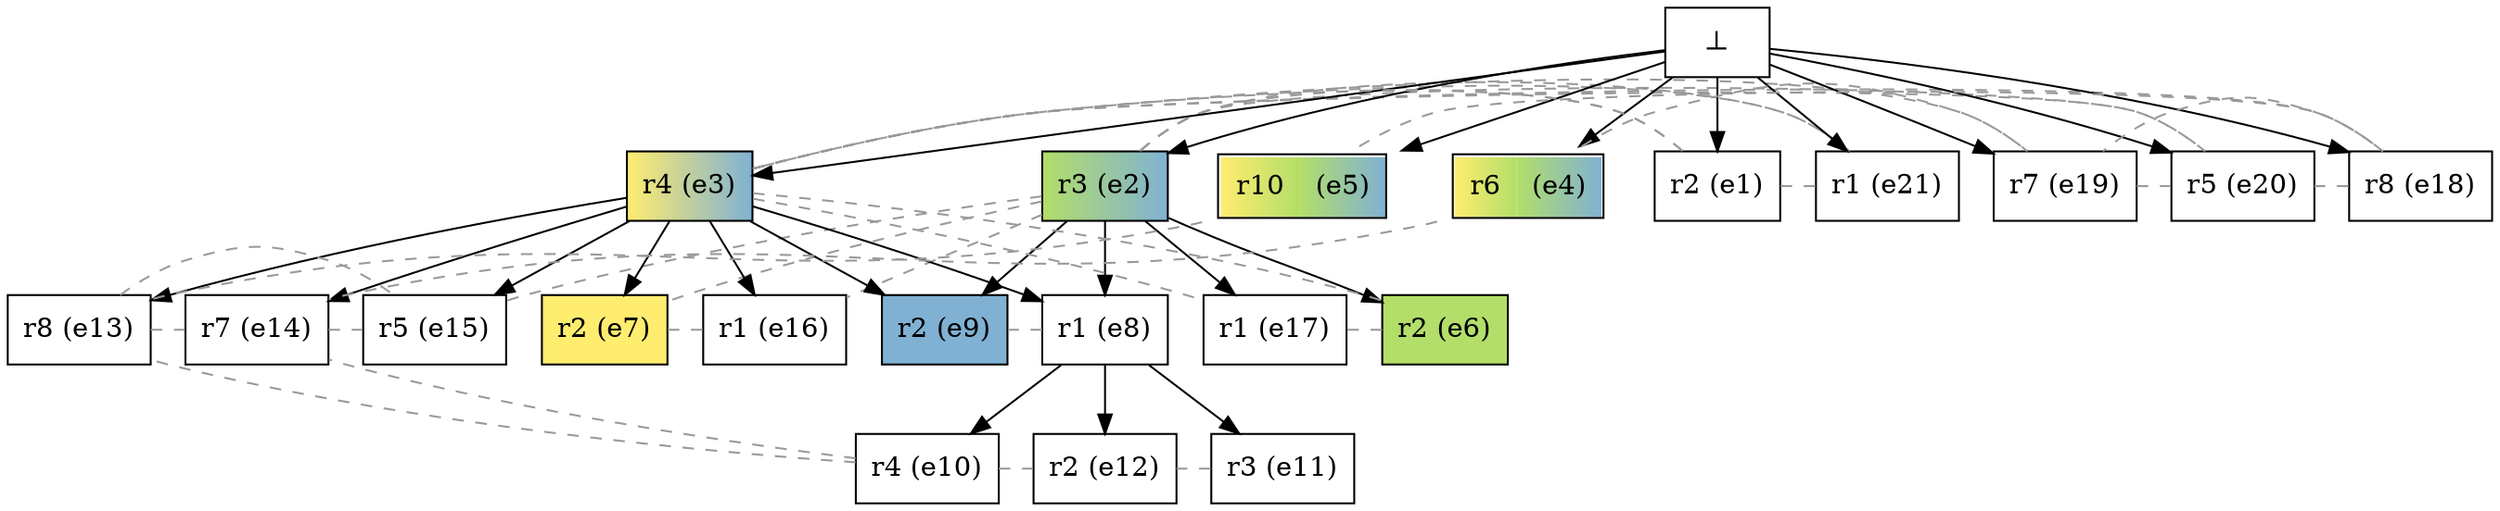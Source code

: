 digraph test {
  e2 -> e6;
  e3 -> e7;
  e2 -> e8;
  e3 -> e8;
  e2 -> e9;
  e3 -> e9;
  e8 -> e10;
  e8 -> e11;
  e8 -> e12;
  e3 -> e13;
  e3 -> e14;
  e3 -> e15;
  e3 -> e16;
  e2 -> e17;
  e0 -> e1;
  e0 -> e2;
  e0 -> e3;
  e0 -> e4;
  e0 -> e5;
  e0 -> e18;
  e0 -> e19;
  e0 -> e20;
  e0 -> e21;

//conflicts
  e1 -> e2 [arrowhead=none color=gray60 style=dashed constraint=false];
  e1 -> e3 [arrowhead=none color=gray60 style=dashed constraint=false];
  e1 -> e21 [arrowhead=none color=gray60 style=dashed constraint=false];
  e2 -> e7 [arrowhead=none color=gray60 style=dashed constraint=false];
  e2 -> e15 [arrowhead=none color=gray60 style=dashed constraint=false];
  e2 -> e16 [arrowhead=none color=gray60 style=dashed constraint=false];
  e2 -> e20 [arrowhead=none color=gray60 style=dashed constraint=false];
  e2 -> e21 [arrowhead=none color=gray60 style=dashed constraint=false];
  e3 -> e6 [arrowhead=none color=gray60 style=dashed constraint=false];
  e3 -> e17 [arrowhead=none color=gray60 style=dashed constraint=false];
  e3 -> e18 [arrowhead=none color=gray60 style=dashed constraint=false];
  e3 -> e19 [arrowhead=none color=gray60 style=dashed constraint=false];
  e3 -> e20 [arrowhead=none color=gray60 style=dashed constraint=false];
  e3 -> e21 [arrowhead=none color=gray60 style=dashed constraint=false];
  e4 -> e14 [arrowhead=none color=gray60 style=dashed constraint=false];
  e4 -> e19 [arrowhead=none color=gray60 style=dashed constraint=false];
  e5 -> e13 [arrowhead=none color=gray60 style=dashed constraint=false];
  e5 -> e18 [arrowhead=none color=gray60 style=dashed constraint=false];
  e6 -> e17 [arrowhead=none color=gray60 style=dashed constraint=false];
  e7 -> e16 [arrowhead=none color=gray60 style=dashed constraint=false];
  e8 -> e9 [arrowhead=none color=gray60 style=dashed constraint=false];
  e10 -> e12 [arrowhead=none color=gray60 style=dashed constraint=false];
  e10 -> e13 [arrowhead=none color=gray60 style=dashed constraint=false];
  e10 -> e14 [arrowhead=none color=gray60 style=dashed constraint=false];
  e11 -> e12 [arrowhead=none color=gray60 style=dashed constraint=false];
  e13 -> e14 [arrowhead=none color=gray60 style=dashed constraint=false];
  e13 -> e15 [arrowhead=none color=gray60 style=dashed constraint=false];
  e14 -> e15 [arrowhead=none color=gray60 style=dashed constraint=false];
  e18 -> e19 [arrowhead=none color=gray60 style=dashed constraint=false];
  e18 -> e20 [arrowhead=none color=gray60 style=dashed constraint=false];
  e19 -> e20 [arrowhead=none color=gray60 style=dashed constraint=false];

  e1 [color="black" fillcolor="white" label="r2 (e1)" shape=box style=filled];
  e2 [color="black" fillcolor="#b3de69:#80b1d3" label="r3 (e2)" shape=box style=filled];
  e3 [color="black" fillcolor="#ffed6f:#80b1d3" label="r4 (e3)" shape=box style=filled];
  e4 [shape=none label=<
    <TABLE border="1" cellspacing="0" cellpadding="8" cellborder="0" > 
      <TR>
        <TD bgcolor="#ffed6f:#b3de69" align="right">r6</TD>
        <TD bgcolor="#b3de69:#80b1d3" align="left">(e4)</TD>
      </TR>
    </TABLE>>
    ];
  e5 [shape=none label=<
    <TABLE border="1" cellspacing="0" cellpadding="8" cellborder="0" > 
      <TR>
        <TD bgcolor="#ffed6f:#b3de69" align="right">r10</TD>
        <TD bgcolor="#b3de69:#80b1d3" align="left">(e5)</TD>
      </TR>
    </TABLE>>
    ];
  e6 [color="black" fillcolor="#b3de69" label="r2 (e6)" shape=box style=filled];
  e7 [color="black" fillcolor="#ffed6f" label="r2 (e7)" shape=box style=filled];
  e8 [color="black" fillcolor="white" label="r1 (e8)" shape=box style=filled];
  e9 [color="black" fillcolor="#80b1d3" label="r2 (e9)" shape=box style=filled];
  e10 [color="black" fillcolor="white" label="r4 (e10)" shape=box style=filled];
  e11 [color="black" fillcolor="white" label="r3 (e11)" shape=box style=filled];
  e12 [color="black" fillcolor="white" label="r2 (e12)" shape=box style=filled];
  e13 [color="black" fillcolor="white" label="r8 (e13)" shape=box style=filled];
  e14 [color="black" fillcolor="white" label="r7 (e14)" shape=box style=filled];
  e15 [color="black" fillcolor="white" label="r5 (e15)" shape=box style=filled];
  e16 [color="black" fillcolor="white" label="r1 (e16)" shape=box style=filled];
  e17 [color="black" fillcolor="white" label="r1 (e17)" shape=box style=filled];
  e18 [color="black" fillcolor="white" label="r8 (e18)" shape=box style=filled];
  e19 [color="black" fillcolor="white" label="r7 (e19)" shape=box style=filled];
  e20 [color="black" fillcolor="white" label="r5 (e20)" shape=box style=filled];
  e21 [color="black" fillcolor="white" label="r1 (e21)" shape=box style=filled];
  e0 [fillcolor=white label="⊥" shape=box style=filled];
}
